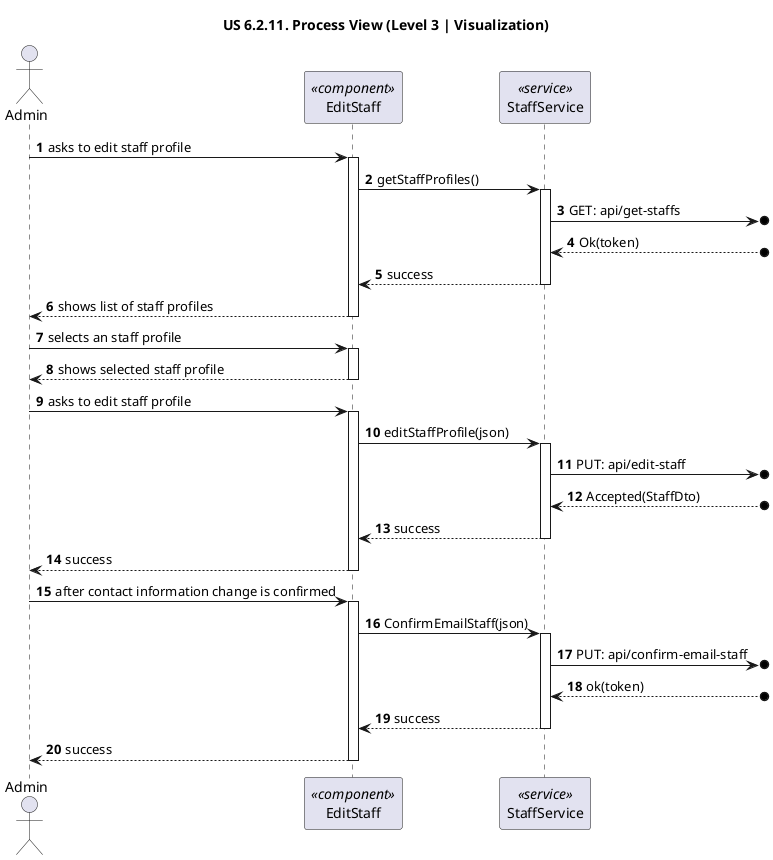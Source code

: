 @startuml
'https://plantuml.com/sequence-diagram

title "US 6.2.11. Process View (Level 3 | Visualization)"

autonumber
actor "Admin" as USER
participant "EditStaff" as UPP <<component>>
participant "StaffService" as PS <<service>>

USER -> UPP : asks to edit staff profile
activate UPP

UPP -> PS : getStaffProfiles()
activate PS

PS ->o] : GET: api/get-staffs

PS <--o] : Ok(token)

PS --> UPP: success
deactivate PS

UPP --> USER: shows list of staff profiles
deactivate UPP

USER-> UPP : selects an staff profile
activate UPP

USER <-- UPP : shows selected staff profile
deactivate UPP

USER -> UPP : asks to edit staff profile
activate UPP

UPP -> PS : editStaffProfile(json)
activate PS

PS ->o] : PUT: api/edit-staff

PS <--o] : Accepted(StaffDto)

PS --> UPP: success
deactivate PS

UPP --> USER: success
deactivate UPP

USER -> UPP : after contact information change is confirmed
activate UPP

UPP -> PS : ConfirmEmailStaff(json)
activate PS

PS ->o] : PUT: api/confirm-email-staff

PS <--o] : ok(token)

PS --> UPP: success
deactivate PS

UPP --> USER: success
deactivate UPP


@enduml